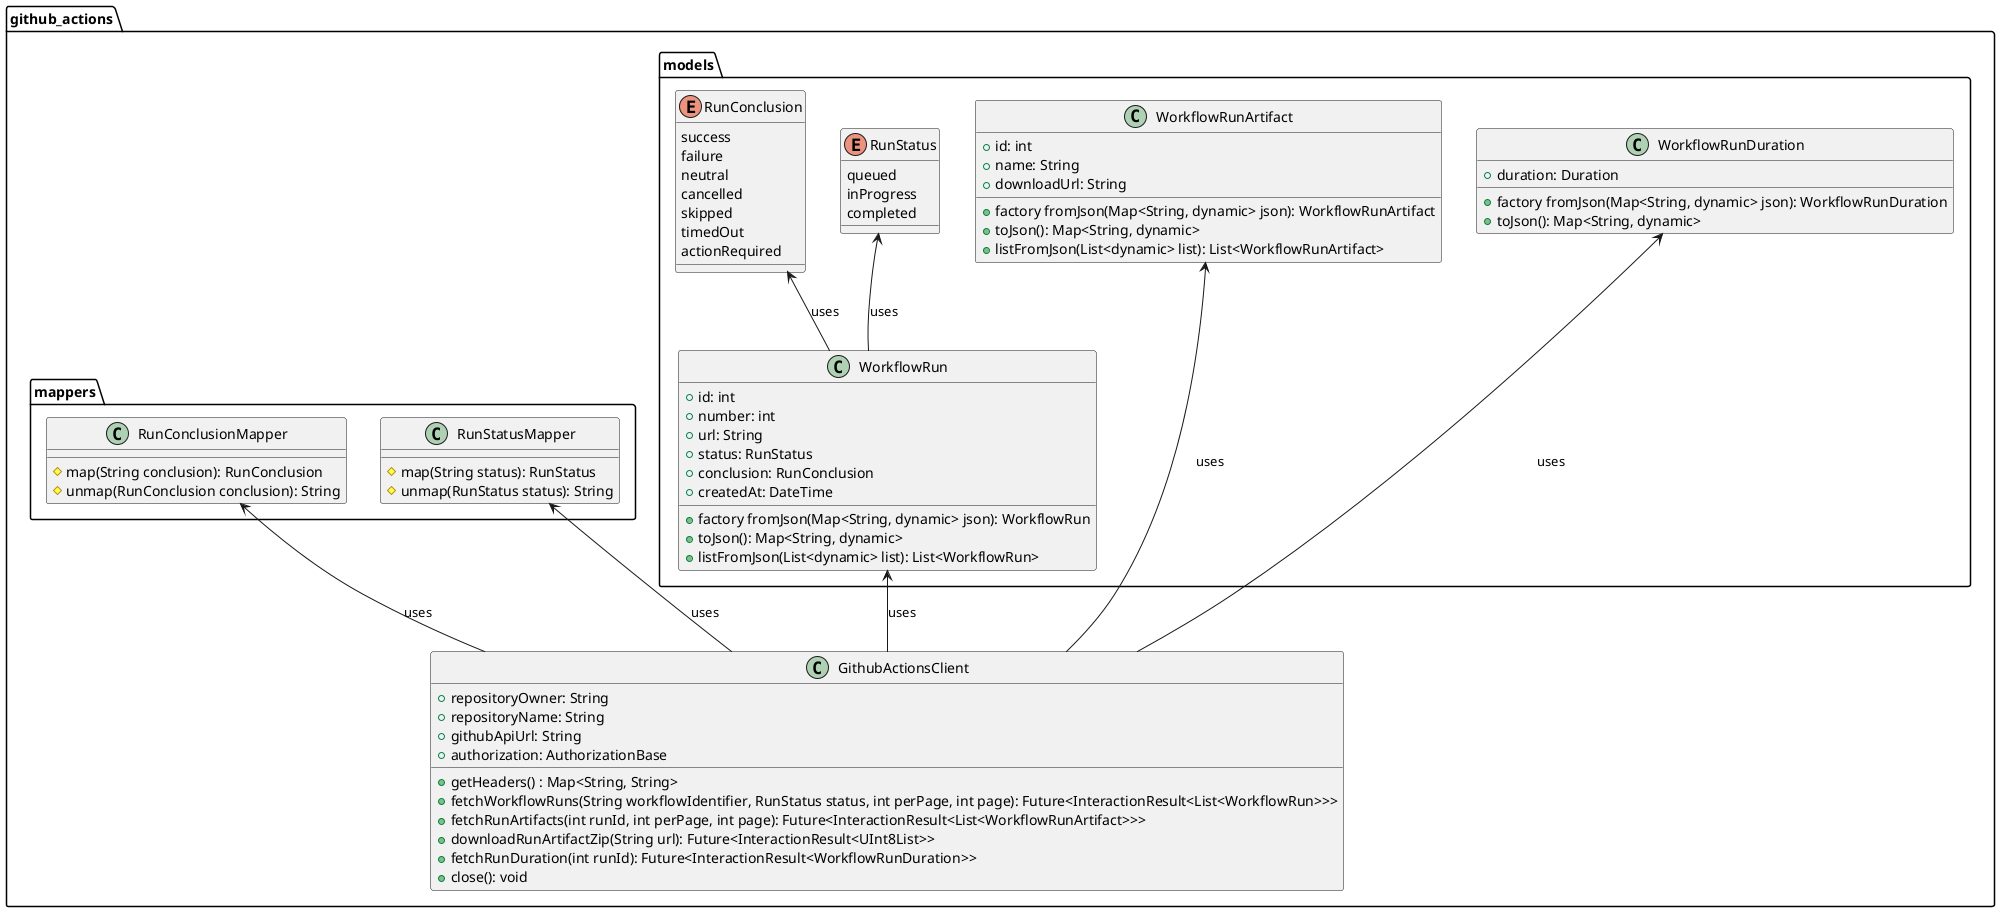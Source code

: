 @startuml

package github_actions <<Folder>> {

    package models <<Folder>> {

        class WorkflowRun {
            +id: int
            +number: int
            +url: String
            +status: RunStatus
            +conclusion: RunConclusion
            +createdAt: DateTime

            +factory fromJson(Map<String, dynamic> json): WorkflowRun
            +toJson(): Map<String, dynamic>
            +listFromJson(List<dynamic> list): List<WorkflowRun>
        }

        class WorkflowRunArtifact {
            +id: int
            +name: String
            +downloadUrl: String

           +factory fromJson(Map<String, dynamic> json): WorkflowRunArtifact
           +toJson(): Map<String, dynamic>
           +listFromJson(List<dynamic> list): List<WorkflowRunArtifact>
        }

        class WorkflowRunDuration {
            +duration: Duration

            +factory fromJson(Map<String, dynamic> json): WorkflowRunDuration
            +toJson(): Map<String, dynamic>
        }


        enum RunStatus {
            queued
            inProgress
            completed
        }

        enum RunConclusion {
            success
            failure
            neutral
            cancelled
            skipped
            timedOut
            actionRequired
        }

    }

    package mappers <<Folder>> {
        class RunConclusionMapper {
            #map(String conclusion): RunConclusion
            #unmap(RunConclusion conclusion): String
        }

        class RunStatusMapper {
            #map(String status): RunStatus
            #unmap(RunStatus status): String
        }

    }


    class GithubActionsClient {
        +repositoryOwner: String
        +repositoryName: String
        +githubApiUrl: String
        +authorization: AuthorizationBase

        +getHeaders() : Map<String, String>
        +fetchWorkflowRuns(String workflowIdentifier, RunStatus status, int perPage, int page): Future<InteractionResult<List<WorkflowRun>>>
        +fetchRunArtifacts(int runId, int perPage, int page): Future<InteractionResult<List<WorkflowRunArtifact>>>
        +downloadRunArtifactZip(String url): Future<InteractionResult<UInt8List>>
        +fetchRunDuration(int runId): Future<InteractionResult<WorkflowRunDuration>>
        +close(): void
    }
}


WorkflowRun <-- GithubActionsClient : uses
WorkflowRunDuration <-- GithubActionsClient : uses
WorkflowRunArtifact <-- GithubActionsClient : uses
RunStatusMapper <-- GithubActionsClient : uses
RunConclusionMapper <-- GithubActionsClient : uses
RunConclusion <-- WorkflowRun : uses
RunStatus <-- WorkflowRun : uses

@enduml
